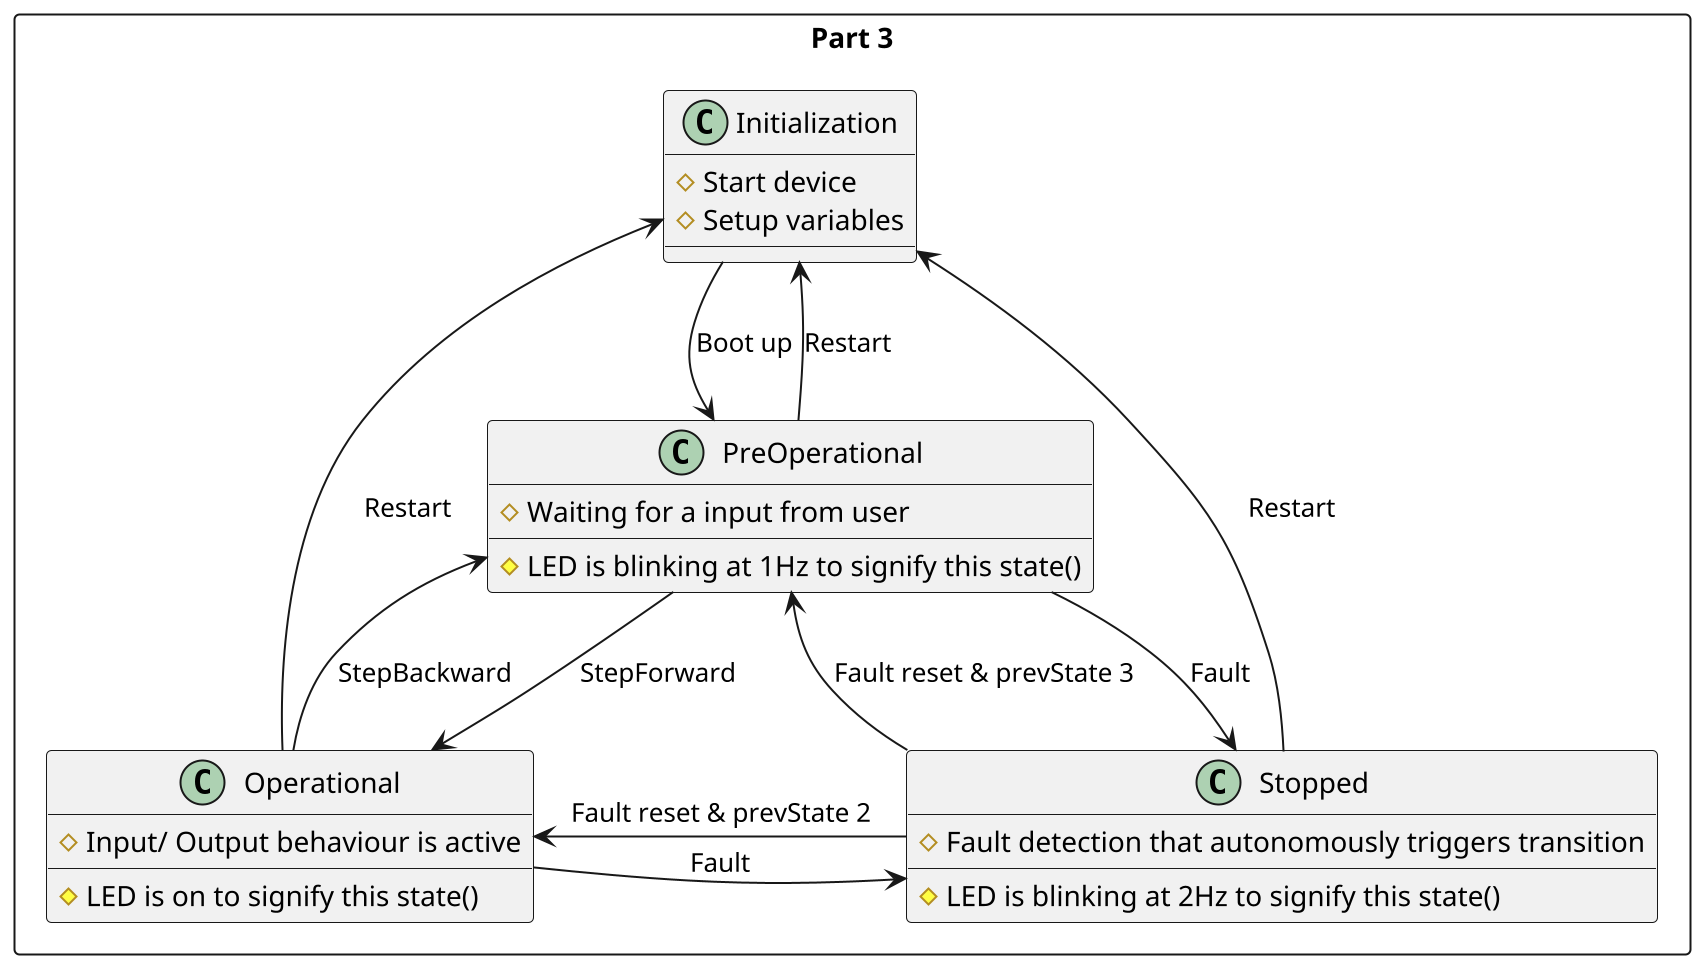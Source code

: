 @startuml Part3
scale 2
'left to right direction '
' skinparam packageStyle rect
' skinparam linetype ortho 

rectangle "Part 3"{


Initialization -down-> PreOperational: Boot up
PreOperational -right-> Stopped: Fault
PreOperational <-left- Stopped: Fault reset & prevState 3
PreOperational -down-> Operational: StepForward
Operational -up-> PreOperational: StepBackward
Operational -right->Stopped: Fault
Stopped -left->Operational: Fault reset & prevState 2
PreOperational -up-> Initialization: Restart
Operational -up-> Initialization: Restart
Stopped -up-> Initialization: Restart

class Initialization{
    #Start device
    #Setup variables

}

class PreOperational{
    #Waiting for a input from user
    #LED is blinking at 1Hz to signify this state()
}
class Stopped{
    #Fault detection that autonomously triggers transition 
    #LED is blinking at 2Hz to signify this state()
}
class Operational{
    #Input/ Output behaviour is active
    #LED is on to signify this state()
}


' rectangle "State Machine for part 1"{

'     [Operational ] <- [Initialization ]

'     [Initialization ] <- [Operational ]
}

@endumld

